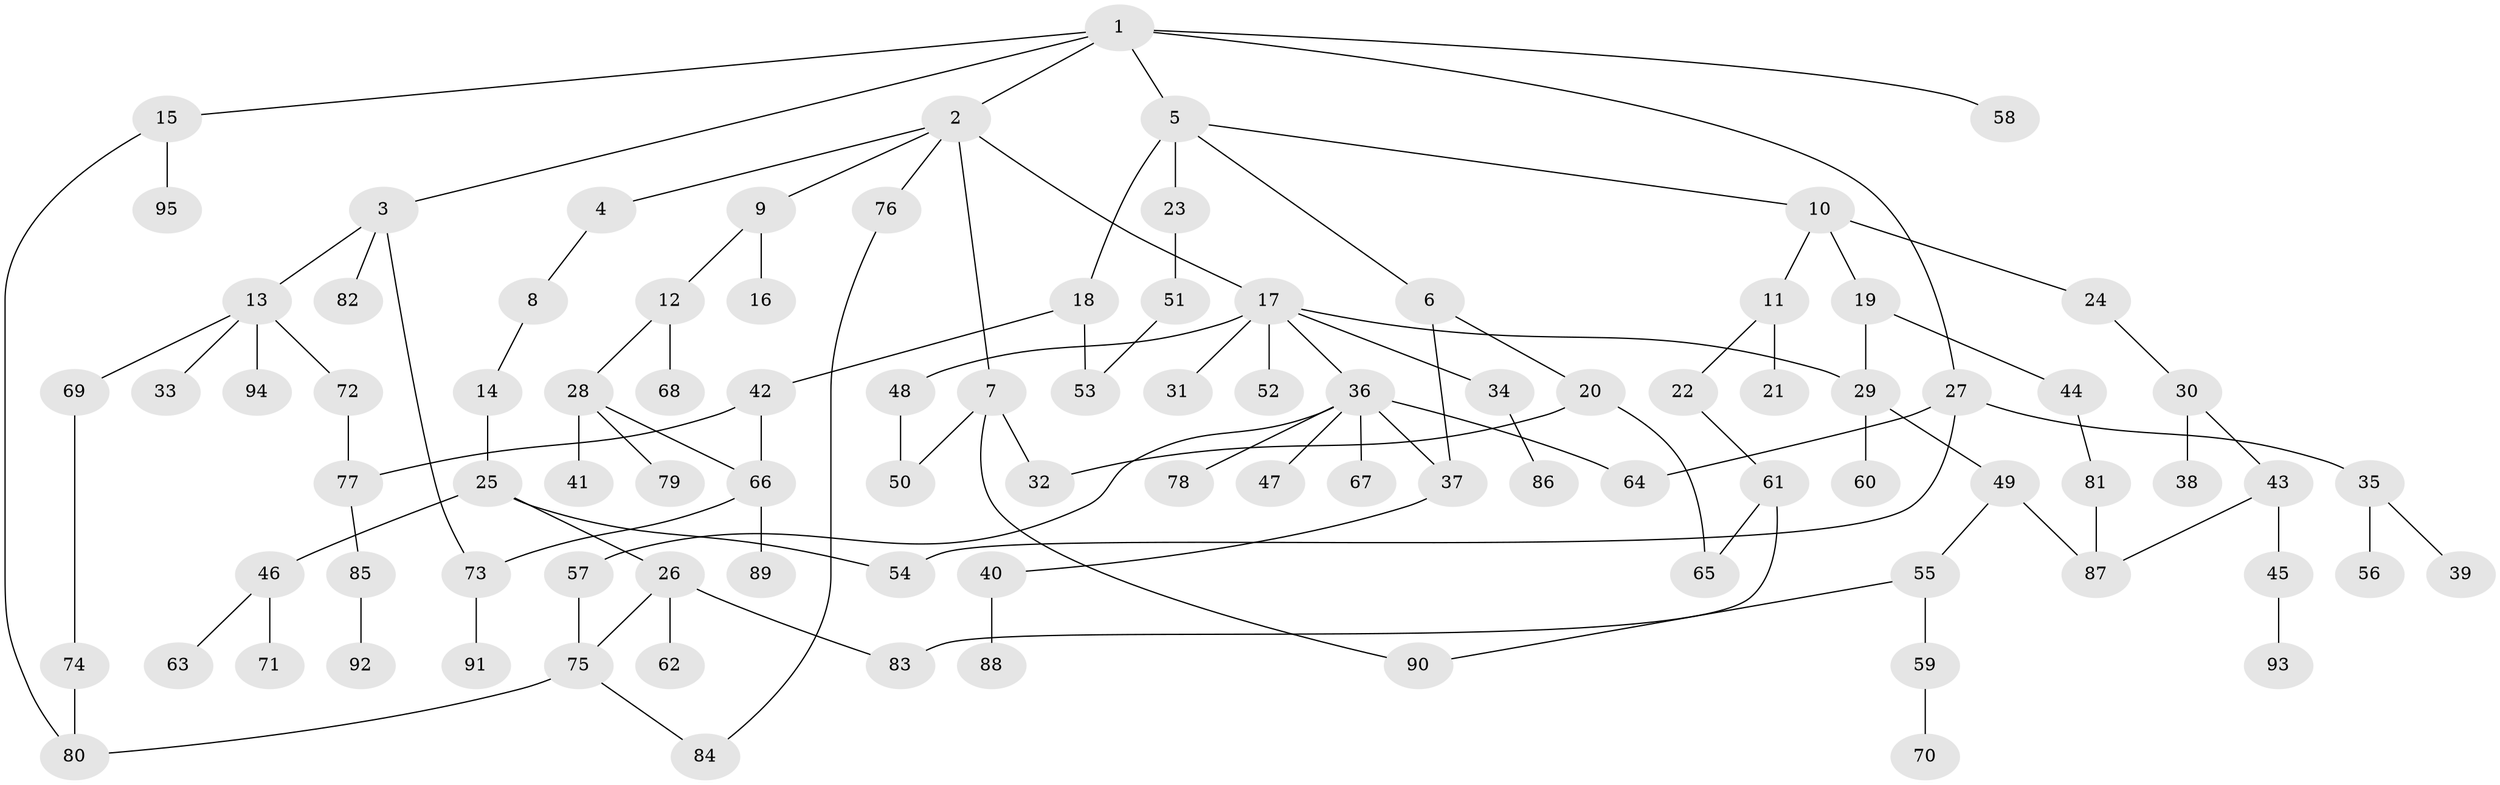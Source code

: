 // coarse degree distribution, {8: 0.015873015873015872, 6: 0.047619047619047616, 5: 0.06349206349206349, 2: 0.30158730158730157, 7: 0.015873015873015872, 4: 0.06349206349206349, 3: 0.19047619047619047, 1: 0.30158730158730157}
// Generated by graph-tools (version 1.1) at 2025/41/03/06/25 10:41:28]
// undirected, 95 vertices, 113 edges
graph export_dot {
graph [start="1"]
  node [color=gray90,style=filled];
  1;
  2;
  3;
  4;
  5;
  6;
  7;
  8;
  9;
  10;
  11;
  12;
  13;
  14;
  15;
  16;
  17;
  18;
  19;
  20;
  21;
  22;
  23;
  24;
  25;
  26;
  27;
  28;
  29;
  30;
  31;
  32;
  33;
  34;
  35;
  36;
  37;
  38;
  39;
  40;
  41;
  42;
  43;
  44;
  45;
  46;
  47;
  48;
  49;
  50;
  51;
  52;
  53;
  54;
  55;
  56;
  57;
  58;
  59;
  60;
  61;
  62;
  63;
  64;
  65;
  66;
  67;
  68;
  69;
  70;
  71;
  72;
  73;
  74;
  75;
  76;
  77;
  78;
  79;
  80;
  81;
  82;
  83;
  84;
  85;
  86;
  87;
  88;
  89;
  90;
  91;
  92;
  93;
  94;
  95;
  1 -- 2;
  1 -- 3;
  1 -- 5;
  1 -- 15;
  1 -- 27;
  1 -- 58;
  2 -- 4;
  2 -- 7;
  2 -- 9;
  2 -- 17;
  2 -- 76;
  3 -- 13;
  3 -- 82;
  3 -- 73;
  4 -- 8;
  5 -- 6;
  5 -- 10;
  5 -- 18;
  5 -- 23;
  6 -- 20;
  6 -- 37;
  7 -- 32;
  7 -- 50;
  7 -- 90;
  8 -- 14;
  9 -- 12;
  9 -- 16;
  10 -- 11;
  10 -- 19;
  10 -- 24;
  11 -- 21;
  11 -- 22;
  12 -- 28;
  12 -- 68;
  13 -- 33;
  13 -- 69;
  13 -- 72;
  13 -- 94;
  14 -- 25;
  15 -- 80;
  15 -- 95;
  17 -- 29;
  17 -- 31;
  17 -- 34;
  17 -- 36;
  17 -- 48;
  17 -- 52;
  18 -- 42;
  18 -- 53;
  19 -- 44;
  19 -- 29;
  20 -- 32;
  20 -- 65;
  22 -- 61;
  23 -- 51;
  24 -- 30;
  25 -- 26;
  25 -- 46;
  25 -- 54;
  26 -- 62;
  26 -- 75;
  26 -- 83;
  27 -- 35;
  27 -- 64;
  27 -- 54;
  28 -- 41;
  28 -- 66;
  28 -- 79;
  29 -- 49;
  29 -- 60;
  30 -- 38;
  30 -- 43;
  34 -- 86;
  35 -- 39;
  35 -- 56;
  36 -- 47;
  36 -- 57;
  36 -- 67;
  36 -- 78;
  36 -- 64;
  36 -- 37;
  37 -- 40;
  40 -- 88;
  42 -- 66;
  42 -- 77;
  43 -- 45;
  43 -- 87;
  44 -- 81;
  45 -- 93;
  46 -- 63;
  46 -- 71;
  48 -- 50;
  49 -- 55;
  49 -- 87;
  51 -- 53;
  55 -- 59;
  55 -- 90;
  57 -- 75;
  59 -- 70;
  61 -- 65;
  61 -- 83;
  66 -- 73;
  66 -- 89;
  69 -- 74;
  72 -- 77;
  73 -- 91;
  74 -- 80;
  75 -- 84;
  75 -- 80;
  76 -- 84;
  77 -- 85;
  81 -- 87;
  85 -- 92;
}

